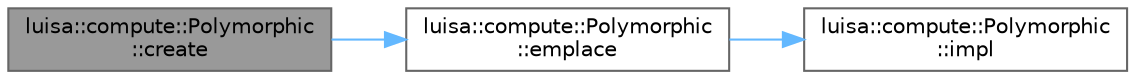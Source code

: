digraph "luisa::compute::Polymorphic::create"
{
 // LATEX_PDF_SIZE
  bgcolor="transparent";
  edge [fontname=Helvetica,fontsize=10,labelfontname=Helvetica,labelfontsize=10];
  node [fontname=Helvetica,fontsize=10,shape=box,height=0.2,width=0.4];
  rankdir="LR";
  Node1 [id="Node000001",label="luisa::compute::Polymorphic\l::create",height=0.2,width=0.4,color="gray40", fillcolor="grey60", style="filled", fontcolor="black",tooltip=" "];
  Node1 -> Node2 [id="edge3_Node000001_Node000002",color="steelblue1",style="solid",tooltip=" "];
  Node2 [id="Node000002",label="luisa::compute::Polymorphic\l::emplace",height=0.2,width=0.4,color="grey40", fillcolor="white", style="filled",URL="$classluisa_1_1compute_1_1_polymorphic.html#a6cdd32e62805f24acf9d11b9530591af",tooltip=" "];
  Node2 -> Node3 [id="edge4_Node000002_Node000003",color="steelblue1",style="solid",tooltip=" "];
  Node3 [id="Node000003",label="luisa::compute::Polymorphic\l::impl",height=0.2,width=0.4,color="grey40", fillcolor="white", style="filled",URL="$classluisa_1_1compute_1_1_polymorphic.html#a153d7bae09b358a80dc5b8df180a1624",tooltip=" "];
}
